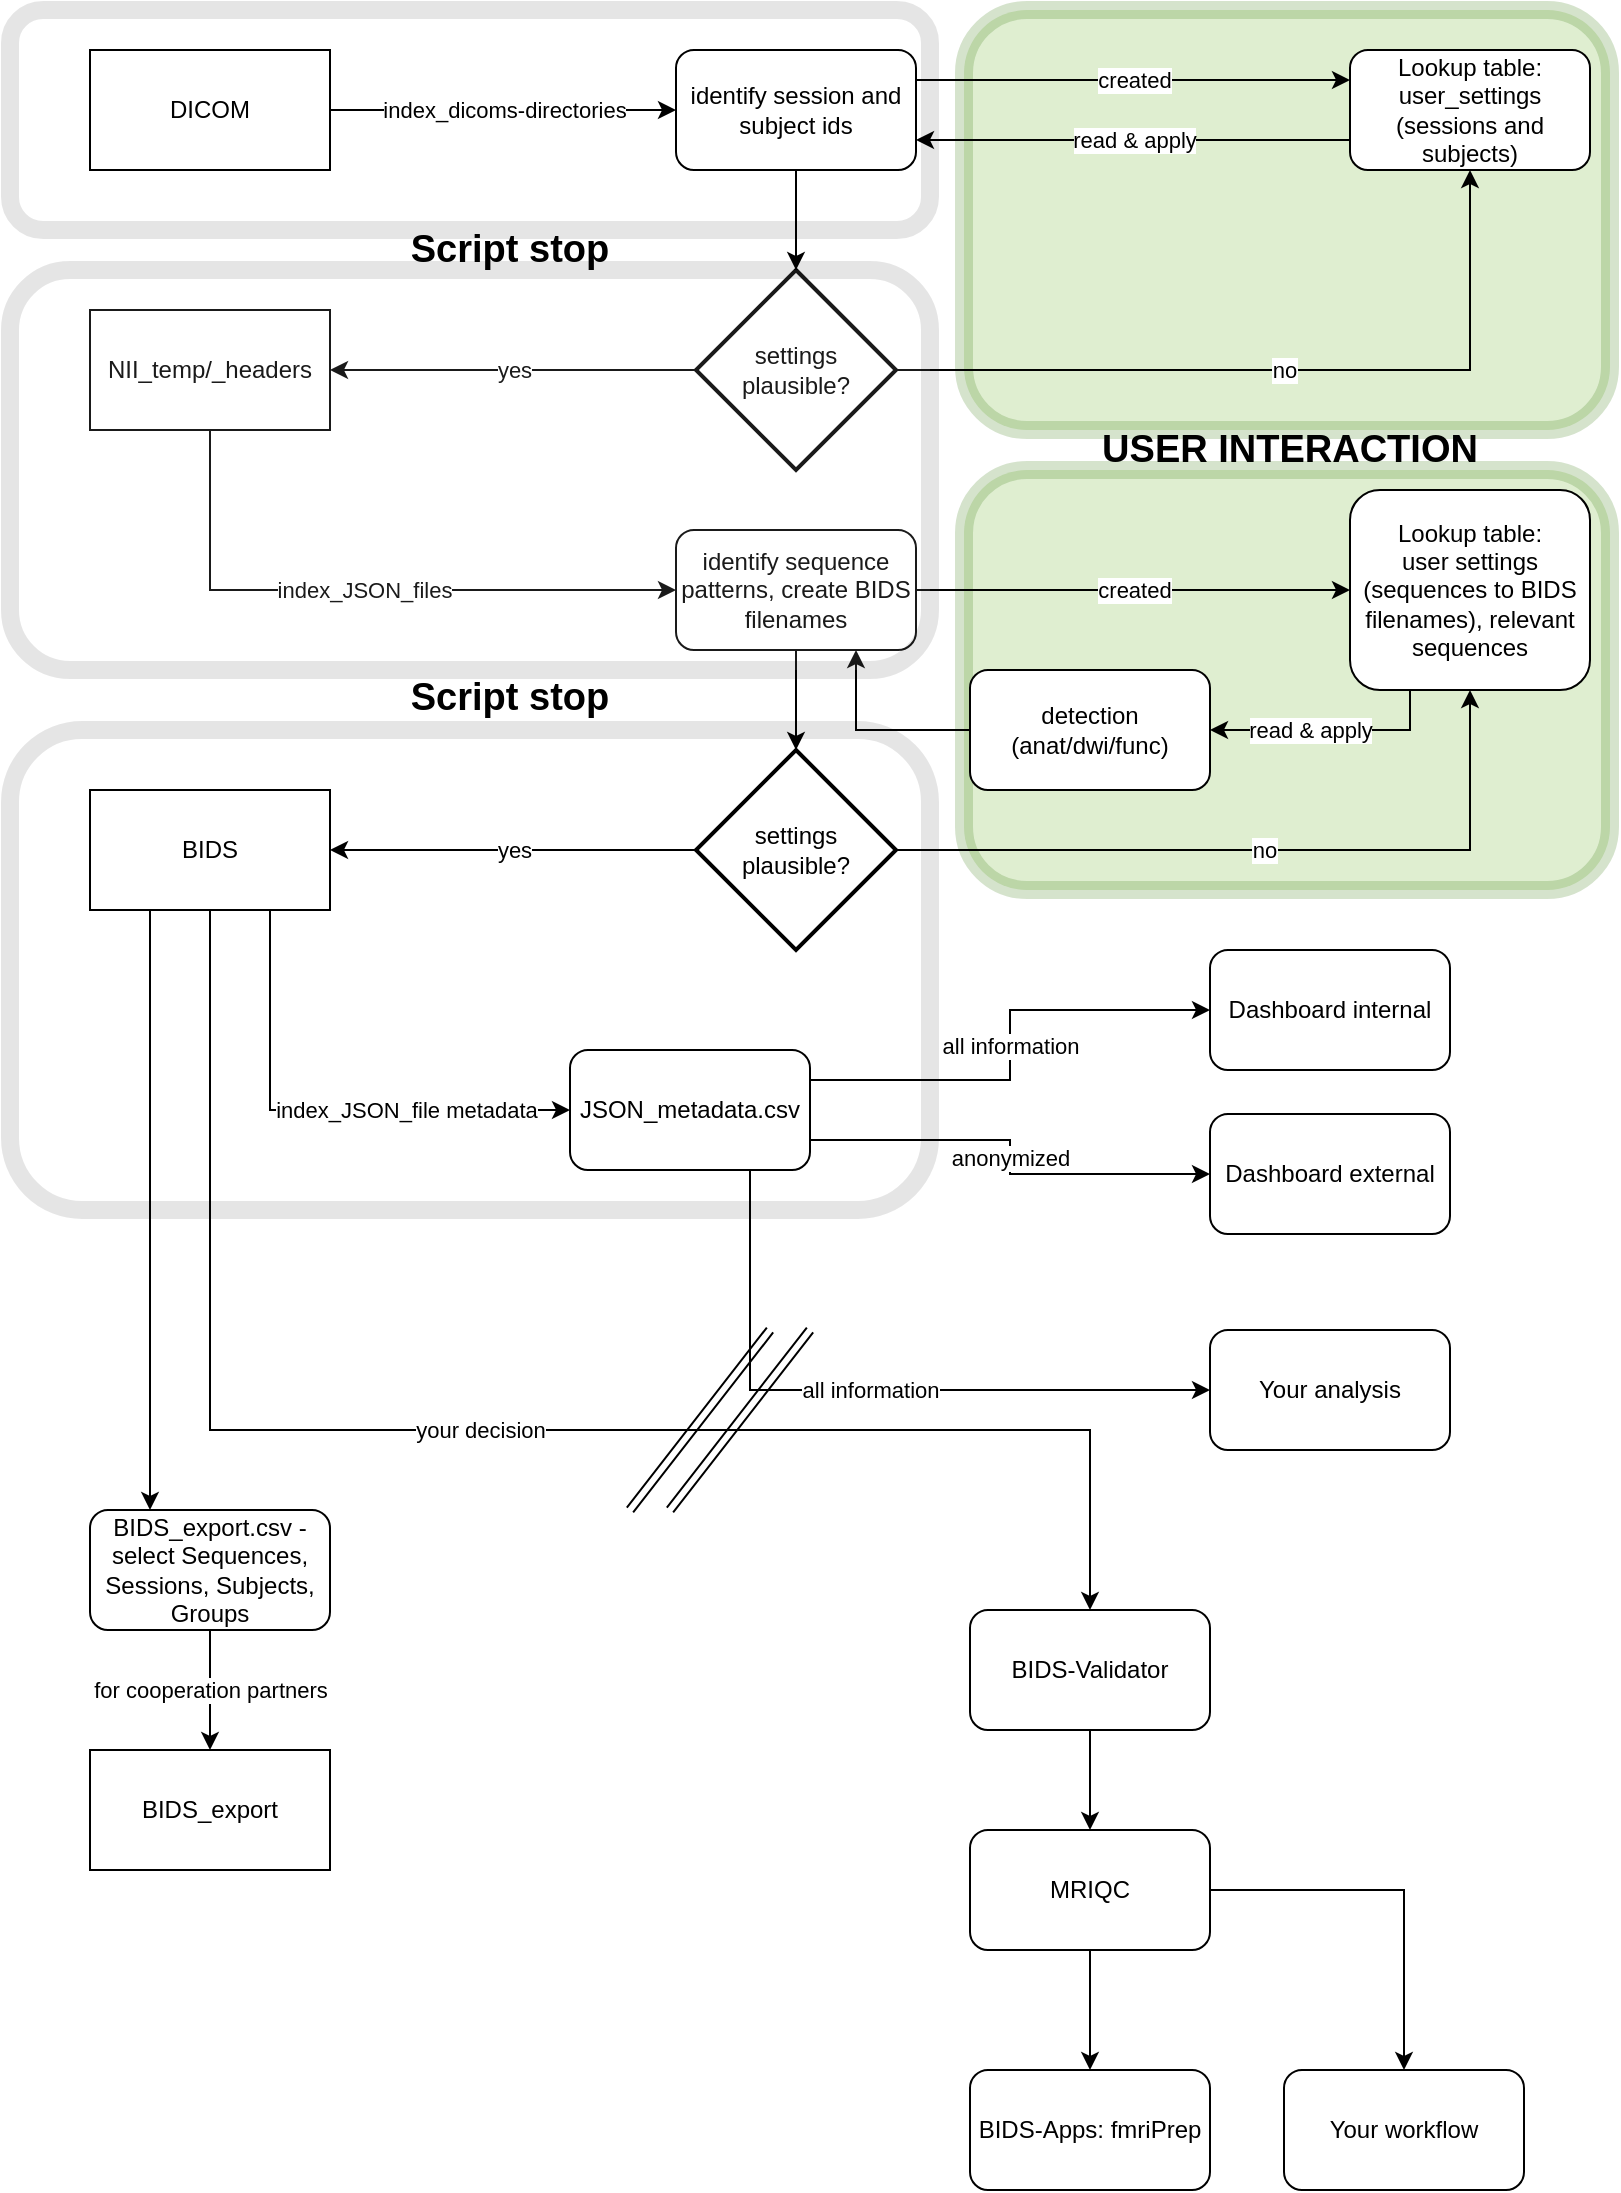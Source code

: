 <mxfile version="12.5.3" type="device"><diagram id="C5RBs43oDa-KdzZeNtuy" name="Page-1"><mxGraphModel dx="1422" dy="820" grid="1" gridSize="10" guides="1" tooltips="1" connect="1" arrows="1" fold="1" page="1" pageScale="1" pageWidth="827" pageHeight="1169" math="0" shadow="0"><root><mxCell id="WIyWlLk6GJQsqaUBKTNV-0"/><mxCell id="WIyWlLk6GJQsqaUBKTNV-1" parent="WIyWlLk6GJQsqaUBKTNV-0"/><mxCell id="ew92T6vh2lQXTiOxiJRz-2" value="" style="rounded=1;whiteSpace=wrap;html=1;glass=0;opacity=10;strokeWidth=9;shadow=0;comic=0;gradientColor=none;labelBorderColor=#000000;" vertex="1" parent="WIyWlLk6GJQsqaUBKTNV-1"><mxGeometry x="20" y="370" width="460" height="240" as="geometry"/></mxCell><mxCell id="ew92T6vh2lQXTiOxiJRz-5" value="" style="rounded=1;whiteSpace=wrap;html=1;glass=0;opacity=20;strokeWidth=9;shadow=0;comic=0;labelBorderColor=#000000;fillColor=#60a917;strokeColor=#2D7600;fontColor=#ffffff;" vertex="1" parent="WIyWlLk6GJQsqaUBKTNV-1"><mxGeometry x="497" y="240" width="323" height="210" as="geometry"/></mxCell><mxCell id="ew92T6vh2lQXTiOxiJRz-4" value="" style="rounded=1;whiteSpace=wrap;html=1;glass=0;opacity=20;strokeWidth=9;shadow=0;comic=0;labelBorderColor=#000000;fillColor=#60a917;strokeColor=#2D7600;fontColor=#ffffff;" vertex="1" parent="WIyWlLk6GJQsqaUBKTNV-1"><mxGeometry x="497" y="10" width="323" height="210" as="geometry"/></mxCell><mxCell id="ew92T6vh2lQXTiOxiJRz-0" value="" style="rounded=1;whiteSpace=wrap;html=1;glass=0;opacity=10;strokeWidth=9;shadow=0;comic=0;gradientColor=none;labelBorderColor=#000000;" vertex="1" parent="WIyWlLk6GJQsqaUBKTNV-1"><mxGeometry x="20" y="10" width="460" height="110" as="geometry"/></mxCell><mxCell id="QVJdccDG6jZVh9tQzShj-0" value="DICOM" style="rounded=0;whiteSpace=wrap;html=1;" parent="WIyWlLk6GJQsqaUBKTNV-1" vertex="1"><mxGeometry x="60" y="30" width="120" height="60" as="geometry"/></mxCell><mxCell id="QVJdccDG6jZVh9tQzShj-1" value="index_dicoms-directories" style="endArrow=classic;html=1;exitX=1;exitY=0.5;exitDx=0;exitDy=0;entryX=0;entryY=0.5;entryDx=0;entryDy=0;" parent="WIyWlLk6GJQsqaUBKTNV-1" source="QVJdccDG6jZVh9tQzShj-0" target="QVJdccDG6jZVh9tQzShj-2" edge="1"><mxGeometry width="50" height="50" relative="1" as="geometry"><mxPoint x="60" y="540" as="sourcePoint"/><mxPoint x="100" y="140" as="targetPoint"/></mxGeometry></mxCell><mxCell id="QVJdccDG6jZVh9tQzShj-6" value="created" style="edgeStyle=orthogonalEdgeStyle;rounded=0;orthogonalLoop=1;jettySize=auto;html=1;exitX=1;exitY=0.25;exitDx=0;exitDy=0;entryX=0;entryY=0.25;entryDx=0;entryDy=0;" parent="WIyWlLk6GJQsqaUBKTNV-1" source="QVJdccDG6jZVh9tQzShj-2" target="QVJdccDG6jZVh9tQzShj-5" edge="1"><mxGeometry relative="1" as="geometry"/></mxCell><mxCell id="QVJdccDG6jZVh9tQzShj-13" style="edgeStyle=orthogonalEdgeStyle;rounded=0;orthogonalLoop=1;jettySize=auto;html=1;exitX=0.5;exitY=1;exitDx=0;exitDy=0;entryX=0.5;entryY=0;entryDx=0;entryDy=0;entryPerimeter=0;" parent="WIyWlLk6GJQsqaUBKTNV-1" source="QVJdccDG6jZVh9tQzShj-2" target="QVJdccDG6jZVh9tQzShj-9" edge="1"><mxGeometry relative="1" as="geometry"/></mxCell><mxCell id="QVJdccDG6jZVh9tQzShj-2" value="identify session and subject ids" style="rounded=1;whiteSpace=wrap;html=1;" parent="WIyWlLk6GJQsqaUBKTNV-1" vertex="1"><mxGeometry x="353" y="30" width="120" height="60" as="geometry"/></mxCell><mxCell id="QVJdccDG6jZVh9tQzShj-7" value="read &amp;amp; apply" style="edgeStyle=orthogonalEdgeStyle;rounded=0;orthogonalLoop=1;jettySize=auto;html=1;exitX=0;exitY=0.75;exitDx=0;exitDy=0;entryX=1;entryY=0.75;entryDx=0;entryDy=0;" parent="WIyWlLk6GJQsqaUBKTNV-1" source="QVJdccDG6jZVh9tQzShj-5" target="QVJdccDG6jZVh9tQzShj-2" edge="1"><mxGeometry relative="1" as="geometry"/></mxCell><mxCell id="QVJdccDG6jZVh9tQzShj-5" value="Lookup table: user_settings (sessions and subjects)" style="rounded=1;whiteSpace=wrap;html=1;" parent="WIyWlLk6GJQsqaUBKTNV-1" vertex="1"><mxGeometry x="690" y="30" width="120" height="60" as="geometry"/></mxCell><mxCell id="QVJdccDG6jZVh9tQzShj-29" value="index_JSON_files" style="edgeStyle=orthogonalEdgeStyle;rounded=0;orthogonalLoop=1;jettySize=auto;html=1;exitX=0.5;exitY=1;exitDx=0;exitDy=0;entryX=0;entryY=0.5;entryDx=0;entryDy=0;" parent="WIyWlLk6GJQsqaUBKTNV-1" source="QVJdccDG6jZVh9tQzShj-8" target="QVJdccDG6jZVh9tQzShj-16" edge="1"><mxGeometry relative="1" as="geometry"/></mxCell><mxCell id="QVJdccDG6jZVh9tQzShj-8" value="NII_temp/_headers" style="rounded=0;whiteSpace=wrap;html=1;" parent="WIyWlLk6GJQsqaUBKTNV-1" vertex="1"><mxGeometry x="60" y="160" width="120" height="60" as="geometry"/></mxCell><mxCell id="QVJdccDG6jZVh9tQzShj-10" value="yes" style="edgeStyle=orthogonalEdgeStyle;rounded=0;orthogonalLoop=1;jettySize=auto;html=1;exitX=0;exitY=0.5;exitDx=0;exitDy=0;exitPerimeter=0;entryX=1;entryY=0.5;entryDx=0;entryDy=0;" parent="WIyWlLk6GJQsqaUBKTNV-1" source="QVJdccDG6jZVh9tQzShj-9" target="QVJdccDG6jZVh9tQzShj-8" edge="1"><mxGeometry relative="1" as="geometry"/></mxCell><mxCell id="QVJdccDG6jZVh9tQzShj-11" value="no" style="edgeStyle=orthogonalEdgeStyle;rounded=0;orthogonalLoop=1;jettySize=auto;html=1;exitX=1;exitY=0.5;exitDx=0;exitDy=0;exitPerimeter=0;entryX=0.5;entryY=1;entryDx=0;entryDy=0;" parent="WIyWlLk6GJQsqaUBKTNV-1" source="QVJdccDG6jZVh9tQzShj-9" target="QVJdccDG6jZVh9tQzShj-5" edge="1"><mxGeometry relative="1" as="geometry"><mxPoint x="413" y="90" as="targetPoint"/></mxGeometry></mxCell><mxCell id="QVJdccDG6jZVh9tQzShj-9" value="settings plausible?" style="strokeWidth=2;html=1;shape=mxgraph.flowchart.decision;whiteSpace=wrap;" parent="WIyWlLk6GJQsqaUBKTNV-1" vertex="1"><mxGeometry x="363" y="140" width="100" height="100" as="geometry"/></mxCell><mxCell id="QVJdccDG6jZVh9tQzShj-30" value="your decision" style="edgeStyle=orthogonalEdgeStyle;rounded=0;orthogonalLoop=1;jettySize=auto;html=1;exitX=0.5;exitY=1;exitDx=0;exitDy=0;entryX=0.5;entryY=0;entryDx=0;entryDy=0;" parent="WIyWlLk6GJQsqaUBKTNV-1" source="QVJdccDG6jZVh9tQzShj-15" target="QVJdccDG6jZVh9tQzShj-31" edge="1"><mxGeometry relative="1" as="geometry"><mxPoint x="120" y="590" as="targetPoint"/><Array as="points"><mxPoint x="120" y="720"/><mxPoint x="560" y="720"/></Array></mxGeometry></mxCell><mxCell id="QVJdccDG6jZVh9tQzShj-41" value="index_JSON_file metadata" style="edgeStyle=orthogonalEdgeStyle;rounded=0;orthogonalLoop=1;jettySize=auto;html=1;exitX=0.75;exitY=1;exitDx=0;exitDy=0;entryX=0;entryY=0.5;entryDx=0;entryDy=0;" parent="WIyWlLk6GJQsqaUBKTNV-1" source="QVJdccDG6jZVh9tQzShj-15" target="QVJdccDG6jZVh9tQzShj-40" edge="1"><mxGeometry x="0.342" relative="1" as="geometry"><mxPoint as="offset"/></mxGeometry></mxCell><mxCell id="QVJdccDG6jZVh9tQzShj-15" value="BIDS" style="rounded=0;whiteSpace=wrap;html=1;" parent="WIyWlLk6GJQsqaUBKTNV-1" vertex="1"><mxGeometry x="60" y="400" width="120" height="60" as="geometry"/></mxCell><mxCell id="QVJdccDG6jZVh9tQzShj-18" value="created" style="edgeStyle=orthogonalEdgeStyle;rounded=0;orthogonalLoop=1;jettySize=auto;html=1;exitX=1;exitY=0.5;exitDx=0;exitDy=0;entryX=0;entryY=0.5;entryDx=0;entryDy=0;" parent="WIyWlLk6GJQsqaUBKTNV-1" source="QVJdccDG6jZVh9tQzShj-16" target="QVJdccDG6jZVh9tQzShj-17" edge="1"><mxGeometry relative="1" as="geometry"><mxPoint x="473" y="285" as="sourcePoint"/><mxPoint x="690" y="280" as="targetPoint"/></mxGeometry></mxCell><mxCell id="QVJdccDG6jZVh9tQzShj-22" style="edgeStyle=orthogonalEdgeStyle;rounded=0;orthogonalLoop=1;jettySize=auto;html=1;exitX=0.5;exitY=1;exitDx=0;exitDy=0;" parent="WIyWlLk6GJQsqaUBKTNV-1" source="QVJdccDG6jZVh9tQzShj-16" target="QVJdccDG6jZVh9tQzShj-21" edge="1"><mxGeometry relative="1" as="geometry"/></mxCell><mxCell id="QVJdccDG6jZVh9tQzShj-16" value="identify sequence patterns, create BIDS filenames" style="rounded=1;whiteSpace=wrap;html=1;" parent="WIyWlLk6GJQsqaUBKTNV-1" vertex="1"><mxGeometry x="353" y="270" width="120" height="60" as="geometry"/></mxCell><mxCell id="QVJdccDG6jZVh9tQzShj-20" value="read &amp;amp; apply" style="edgeStyle=orthogonalEdgeStyle;rounded=0;orthogonalLoop=1;jettySize=auto;html=1;exitX=0.25;exitY=1;exitDx=0;exitDy=0;entryX=1;entryY=0.5;entryDx=0;entryDy=0;" parent="WIyWlLk6GJQsqaUBKTNV-1" source="QVJdccDG6jZVh9tQzShj-17" target="QVJdccDG6jZVh9tQzShj-25" edge="1"><mxGeometry x="0.167" relative="1" as="geometry"><mxPoint as="offset"/></mxGeometry></mxCell><mxCell id="QVJdccDG6jZVh9tQzShj-17" value="Lookup table: &lt;br&gt;user settings &lt;br&gt;(sequences to BIDS filenames), relevant sequences" style="rounded=1;whiteSpace=wrap;html=1;" parent="WIyWlLk6GJQsqaUBKTNV-1" vertex="1"><mxGeometry x="690" y="250" width="120" height="100" as="geometry"/></mxCell><mxCell id="QVJdccDG6jZVh9tQzShj-23" value="no" style="edgeStyle=orthogonalEdgeStyle;rounded=0;orthogonalLoop=1;jettySize=auto;html=1;exitX=1;exitY=0.5;exitDx=0;exitDy=0;exitPerimeter=0;entryX=0.5;entryY=1;entryDx=0;entryDy=0;" parent="WIyWlLk6GJQsqaUBKTNV-1" source="QVJdccDG6jZVh9tQzShj-21" target="QVJdccDG6jZVh9tQzShj-17" edge="1"><mxGeometry relative="1" as="geometry"/></mxCell><mxCell id="QVJdccDG6jZVh9tQzShj-24" value="yes" style="edgeStyle=orthogonalEdgeStyle;rounded=0;orthogonalLoop=1;jettySize=auto;html=1;exitX=0;exitY=0.5;exitDx=0;exitDy=0;exitPerimeter=0;" parent="WIyWlLk6GJQsqaUBKTNV-1" source="QVJdccDG6jZVh9tQzShj-21" target="QVJdccDG6jZVh9tQzShj-15" edge="1"><mxGeometry relative="1" as="geometry"><mxPoint x="200" y="430" as="targetPoint"/></mxGeometry></mxCell><mxCell id="QVJdccDG6jZVh9tQzShj-21" value="settings plausible?" style="strokeWidth=2;html=1;shape=mxgraph.flowchart.decision;whiteSpace=wrap;" parent="WIyWlLk6GJQsqaUBKTNV-1" vertex="1"><mxGeometry x="363" y="380" width="100" height="100" as="geometry"/></mxCell><mxCell id="QVJdccDG6jZVh9tQzShj-28" style="edgeStyle=orthogonalEdgeStyle;rounded=0;orthogonalLoop=1;jettySize=auto;html=1;exitX=0;exitY=0.5;exitDx=0;exitDy=0;entryX=0.75;entryY=1;entryDx=0;entryDy=0;" parent="WIyWlLk6GJQsqaUBKTNV-1" source="QVJdccDG6jZVh9tQzShj-25" target="QVJdccDG6jZVh9tQzShj-16" edge="1"><mxGeometry relative="1" as="geometry"/></mxCell><mxCell id="QVJdccDG6jZVh9tQzShj-25" value="detection (anat/dwi/func)" style="rounded=1;whiteSpace=wrap;html=1;" parent="WIyWlLk6GJQsqaUBKTNV-1" vertex="1"><mxGeometry x="500" y="340" width="120" height="60" as="geometry"/></mxCell><mxCell id="QVJdccDG6jZVh9tQzShj-34" style="edgeStyle=orthogonalEdgeStyle;rounded=0;orthogonalLoop=1;jettySize=auto;html=1;exitX=0.5;exitY=1;exitDx=0;exitDy=0;entryX=0.5;entryY=0;entryDx=0;entryDy=0;" parent="WIyWlLk6GJQsqaUBKTNV-1" source="QVJdccDG6jZVh9tQzShj-31" target="QVJdccDG6jZVh9tQzShj-32" edge="1"><mxGeometry relative="1" as="geometry"/></mxCell><mxCell id="QVJdccDG6jZVh9tQzShj-31" value="BIDS-Validator" style="rounded=1;whiteSpace=wrap;html=1;" parent="WIyWlLk6GJQsqaUBKTNV-1" vertex="1"><mxGeometry x="500" y="810" width="120" height="60" as="geometry"/></mxCell><mxCell id="QVJdccDG6jZVh9tQzShj-35" style="edgeStyle=orthogonalEdgeStyle;rounded=0;orthogonalLoop=1;jettySize=auto;html=1;exitX=0.5;exitY=1;exitDx=0;exitDy=0;entryX=0.5;entryY=0;entryDx=0;entryDy=0;" parent="WIyWlLk6GJQsqaUBKTNV-1" source="QVJdccDG6jZVh9tQzShj-32" target="QVJdccDG6jZVh9tQzShj-33" edge="1"><mxGeometry relative="1" as="geometry"/></mxCell><mxCell id="QVJdccDG6jZVh9tQzShj-38" style="edgeStyle=orthogonalEdgeStyle;rounded=0;orthogonalLoop=1;jettySize=auto;html=1;exitX=1;exitY=0.5;exitDx=0;exitDy=0;" parent="WIyWlLk6GJQsqaUBKTNV-1" source="QVJdccDG6jZVh9tQzShj-32" target="QVJdccDG6jZVh9tQzShj-36" edge="1"><mxGeometry relative="1" as="geometry"/></mxCell><mxCell id="QVJdccDG6jZVh9tQzShj-32" value="MRIQC" style="rounded=1;whiteSpace=wrap;html=1;" parent="WIyWlLk6GJQsqaUBKTNV-1" vertex="1"><mxGeometry x="500" y="920" width="120" height="60" as="geometry"/></mxCell><mxCell id="QVJdccDG6jZVh9tQzShj-33" value="BIDS-Apps: fmriPrep" style="rounded=1;whiteSpace=wrap;html=1;" parent="WIyWlLk6GJQsqaUBKTNV-1" vertex="1"><mxGeometry x="500" y="1040" width="120" height="60" as="geometry"/></mxCell><mxCell id="QVJdccDG6jZVh9tQzShj-36" value="Your workflow" style="rounded=1;whiteSpace=wrap;html=1;" parent="WIyWlLk6GJQsqaUBKTNV-1" vertex="1"><mxGeometry x="657" y="1040" width="120" height="60" as="geometry"/></mxCell><mxCell id="QVJdccDG6jZVh9tQzShj-44" value="all information" style="edgeStyle=orthogonalEdgeStyle;rounded=0;orthogonalLoop=1;jettySize=auto;html=1;exitX=1;exitY=0.25;exitDx=0;exitDy=0;entryX=0;entryY=0.5;entryDx=0;entryDy=0;" parent="WIyWlLk6GJQsqaUBKTNV-1" source="QVJdccDG6jZVh9tQzShj-40" target="QVJdccDG6jZVh9tQzShj-42" edge="1"><mxGeometry relative="1" as="geometry"/></mxCell><mxCell id="QVJdccDG6jZVh9tQzShj-45" value="anonymized" style="edgeStyle=orthogonalEdgeStyle;rounded=0;orthogonalLoop=1;jettySize=auto;html=1;exitX=1;exitY=0.75;exitDx=0;exitDy=0;entryX=0;entryY=0.5;entryDx=0;entryDy=0;" parent="WIyWlLk6GJQsqaUBKTNV-1" source="QVJdccDG6jZVh9tQzShj-40" target="QVJdccDG6jZVh9tQzShj-43" edge="1"><mxGeometry relative="1" as="geometry"/></mxCell><mxCell id="QVJdccDG6jZVh9tQzShj-40" value="JSON_metadata.csv" style="rounded=1;whiteSpace=wrap;html=1;" parent="WIyWlLk6GJQsqaUBKTNV-1" vertex="1"><mxGeometry x="300" y="530" width="120" height="60" as="geometry"/></mxCell><mxCell id="QVJdccDG6jZVh9tQzShj-42" value="Dashboard internal" style="rounded=1;whiteSpace=wrap;html=1;" parent="WIyWlLk6GJQsqaUBKTNV-1" vertex="1"><mxGeometry x="620" y="480" width="120" height="60" as="geometry"/></mxCell><mxCell id="QVJdccDG6jZVh9tQzShj-43" value="Dashboard external" style="rounded=1;whiteSpace=wrap;html=1;" parent="WIyWlLk6GJQsqaUBKTNV-1" vertex="1"><mxGeometry x="620" y="562" width="120" height="60" as="geometry"/></mxCell><mxCell id="QVJdccDG6jZVh9tQzShj-46" value="" style="shape=link;html=1;" parent="WIyWlLk6GJQsqaUBKTNV-1" edge="1"><mxGeometry width="50" height="50" relative="1" as="geometry"><mxPoint x="330" y="760" as="sourcePoint"/><mxPoint x="400" y="670" as="targetPoint"/></mxGeometry></mxCell><mxCell id="QVJdccDG6jZVh9tQzShj-47" value="" style="shape=link;html=1;" parent="WIyWlLk6GJQsqaUBKTNV-1" edge="1"><mxGeometry width="50" height="50" relative="1" as="geometry"><mxPoint x="350" y="760" as="sourcePoint"/><mxPoint x="420" y="670" as="targetPoint"/></mxGeometry></mxCell><mxCell id="QVJdccDG6jZVh9tQzShj-48" value="BIDS_export" style="rounded=0;whiteSpace=wrap;html=1;" parent="WIyWlLk6GJQsqaUBKTNV-1" vertex="1"><mxGeometry x="60" y="880" width="120" height="60" as="geometry"/></mxCell><mxCell id="QVJdccDG6jZVh9tQzShj-49" value="BIDS_export.csv - select Sequences, Sessions, Subjects, Groups" style="rounded=1;whiteSpace=wrap;html=1;" parent="WIyWlLk6GJQsqaUBKTNV-1" vertex="1"><mxGeometry x="60" y="760" width="120" height="60" as="geometry"/></mxCell><mxCell id="QVJdccDG6jZVh9tQzShj-50" value="" style="endArrow=classic;html=1;exitX=0.25;exitY=1;exitDx=0;exitDy=0;entryX=0.25;entryY=0;entryDx=0;entryDy=0;" parent="WIyWlLk6GJQsqaUBKTNV-1" source="QVJdccDG6jZVh9tQzShj-15" target="QVJdccDG6jZVh9tQzShj-49" edge="1"><mxGeometry width="50" height="50" relative="1" as="geometry"><mxPoint x="50" y="560" as="sourcePoint"/><mxPoint x="100" y="510" as="targetPoint"/></mxGeometry></mxCell><mxCell id="QVJdccDG6jZVh9tQzShj-51" value="for cooperation partners" style="endArrow=classic;html=1;exitX=0.5;exitY=1;exitDx=0;exitDy=0;" parent="WIyWlLk6GJQsqaUBKTNV-1" source="QVJdccDG6jZVh9tQzShj-49" target="QVJdccDG6jZVh9tQzShj-48" edge="1"><mxGeometry width="50" height="50" relative="1" as="geometry"><mxPoint x="270" y="980" as="sourcePoint"/><mxPoint x="320" y="930" as="targetPoint"/></mxGeometry></mxCell><mxCell id="ew92T6vh2lQXTiOxiJRz-1" value="" style="rounded=1;whiteSpace=wrap;html=1;glass=0;opacity=10;strokeWidth=9;shadow=0;comic=0;gradientColor=none;labelBorderColor=#000000;" vertex="1" parent="WIyWlLk6GJQsqaUBKTNV-1"><mxGeometry x="20" y="140" width="460" height="200" as="geometry"/></mxCell><mxCell id="ew92T6vh2lQXTiOxiJRz-6" value="USER INTERACTION" style="text;html=1;strokeColor=none;fillColor=none;align=center;verticalAlign=middle;whiteSpace=wrap;rounded=0;shadow=0;glass=0;comic=0;opacity=20;fontStyle=1;fontSize=19;" vertex="1" parent="WIyWlLk6GJQsqaUBKTNV-1"><mxGeometry x="540" y="220" width="240" height="20" as="geometry"/></mxCell><mxCell id="ew92T6vh2lQXTiOxiJRz-7" value="Script stop" style="text;html=1;strokeColor=none;fillColor=none;align=center;verticalAlign=middle;whiteSpace=wrap;rounded=0;shadow=0;glass=0;comic=0;opacity=20;fontStyle=1;fontSize=19;" vertex="1" parent="WIyWlLk6GJQsqaUBKTNV-1"><mxGeometry x="150" y="120" width="240" height="20" as="geometry"/></mxCell><mxCell id="ew92T6vh2lQXTiOxiJRz-8" value="Script stop" style="text;html=1;strokeColor=none;fillColor=none;align=center;verticalAlign=middle;whiteSpace=wrap;rounded=0;shadow=0;glass=0;comic=0;opacity=20;fontStyle=1;fontSize=19;" vertex="1" parent="WIyWlLk6GJQsqaUBKTNV-1"><mxGeometry x="150" y="344" width="240" height="20" as="geometry"/></mxCell><mxCell id="ew92T6vh2lQXTiOxiJRz-12" value="&lt;font style=&quot;font-size: 12px&quot;&gt;Your analysis&lt;/font&gt;" style="rounded=1;whiteSpace=wrap;html=1;shadow=0;glass=0;comic=0;strokeWidth=1;fontSize=12;" vertex="1" parent="WIyWlLk6GJQsqaUBKTNV-1"><mxGeometry x="620" y="670" width="120" height="60" as="geometry"/></mxCell><mxCell id="ew92T6vh2lQXTiOxiJRz-13" value="all information" style="edgeStyle=orthogonalEdgeStyle;rounded=0;orthogonalLoop=1;jettySize=auto;html=1;exitX=0.75;exitY=1;exitDx=0;exitDy=0;entryX=0;entryY=0.5;entryDx=0;entryDy=0;" edge="1" parent="WIyWlLk6GJQsqaUBKTNV-1" source="QVJdccDG6jZVh9tQzShj-40" target="ew92T6vh2lQXTiOxiJRz-12"><mxGeometry relative="1" as="geometry"><mxPoint x="430" y="570" as="sourcePoint"/><mxPoint x="630" y="610" as="targetPoint"/></mxGeometry></mxCell></root></mxGraphModel></diagram></mxfile>